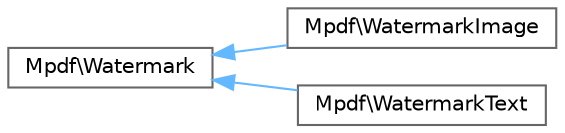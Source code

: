 digraph "Graphical Class Hierarchy"
{
 // LATEX_PDF_SIZE
  bgcolor="transparent";
  edge [fontname=Helvetica,fontsize=10,labelfontname=Helvetica,labelfontsize=10];
  node [fontname=Helvetica,fontsize=10,shape=box,height=0.2,width=0.4];
  rankdir="LR";
  Node0 [id="Node000000",label="Mpdf\\Watermark",height=0.2,width=0.4,color="grey40", fillcolor="white", style="filled",URL="$interfaceMpdf_1_1Watermark.html",tooltip=" "];
  Node0 -> Node1 [id="edge192_Node000000_Node000001",dir="back",color="steelblue1",style="solid",tooltip=" "];
  Node1 [id="Node000001",label="Mpdf\\WatermarkImage",height=0.2,width=0.4,color="grey40", fillcolor="white", style="filled",URL="$classMpdf_1_1WatermarkImage.html",tooltip=" "];
  Node0 -> Node2 [id="edge193_Node000000_Node000002",dir="back",color="steelblue1",style="solid",tooltip=" "];
  Node2 [id="Node000002",label="Mpdf\\WatermarkText",height=0.2,width=0.4,color="grey40", fillcolor="white", style="filled",URL="$classMpdf_1_1WatermarkText.html",tooltip=" "];
}
